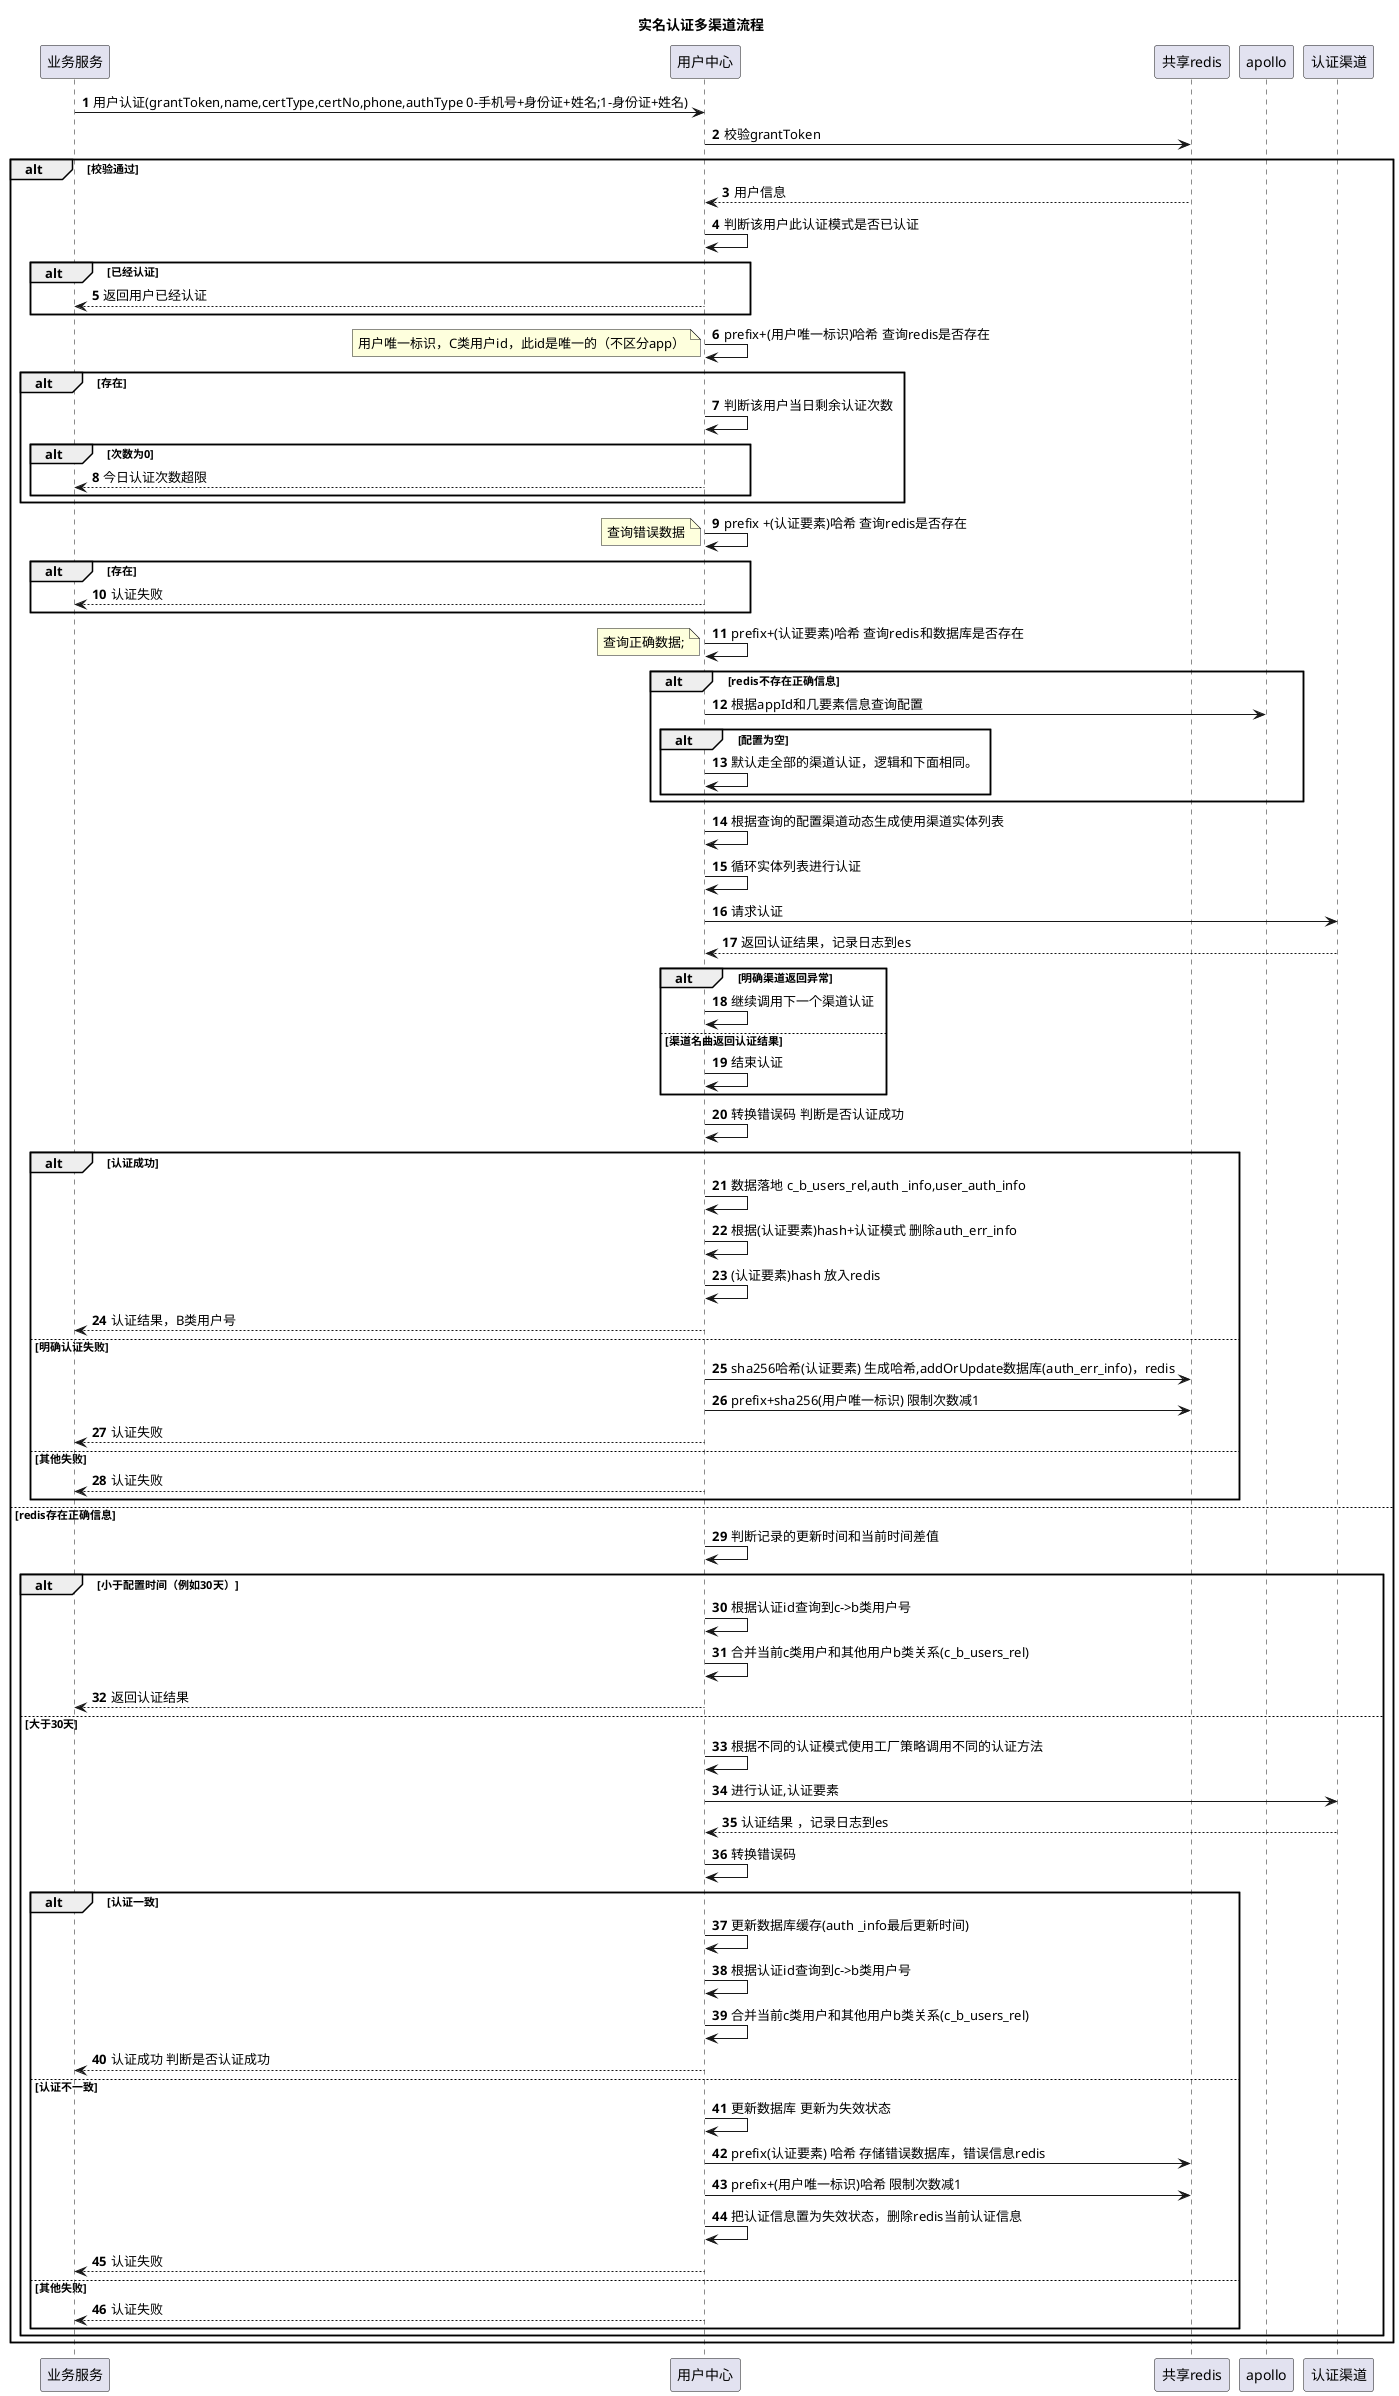 @startuml
title:实名认证多渠道流程
autonumber
业务服务->用户中心:用户认证(grantToken,name,certType,certNo,phone,authType 0-手机号+身份证+姓名;1-身份证+姓名)
用户中心->共享redis:校验grantToken
alt 校验通过
共享redis-->用户中心:用户信息
用户中心->用户中心:判断该用户此认证模式是否已认证
alt 已经认证
用户中心-->业务服务:返回用户已经认证
end
用户中心->用户中心:prefix+(用户唯一标识)哈希 查询redis是否存在
note left:用户唯一标识，C类用户id，此id是唯一的（不区分app）
alt 存在
用户中心->用户中心: 判断该用户当日剩余认证次数
alt 次数为0
用户中心-->业务服务:今日认证次数超限
end
end
用户中心->用户中心:prefix +(认证要素)哈希 查询redis是否存在
note left:查询错误数据
alt 存在
用户中心-->业务服务: 认证失败
end
用户中心->用户中心:prefix+(认证要素)哈希 查询redis和数据库是否存在
note left:查询正确数据;
alt redis不存在正确信息
用户中心->apollo:根据appId和几要素信息查询配置
alt 配置为空
用户中心->用户中心:默认走全部的渠道认证，逻辑和下面相同。
end
end
用户中心->用户中心:根据查询的配置渠道动态生成使用渠道实体列表
用户中心->用户中心:循环实体列表进行认证
用户中心->认证渠道:请求认证
认证渠道-->用户中心:返回认证结果，记录日志到es
alt 明确渠道返回异常
用户中心->用户中心:继续调用下一个渠道认证
else 渠道名曲返回认证结果
用户中心->用户中心:结束认证
end
用户中心->用户中心:转换错误码 判断是否认证成功
alt 认证成功
用户中心->用户中心:数据落地 c_b_users_rel,auth _info,user_auth_info
用户中心->用户中心: 根据(认证要素)hash+认证模式 删除auth_err_info
用户中心->用户中心:(认证要素)hash 放入redis
用户中心-->业务服务: 认证结果，B类用户号
else  明确认证失败
用户中心->共享redis:sha256哈希(认证要素) 生成哈希,addOrUpdate数据库(auth_err_info)，redis
用户中心->共享redis:prefix+sha256(用户唯一标识) 限制次数减1
用户中心-->业务服务:认证失败
else 其他失败
用户中心-->业务服务:认证失败
end
else redis存在正确信息
用户中心->用户中心:判断记录的更新时间和当前时间差值
alt 小于配置时间（例如30天）
用户中心->用户中心:根据认证id查询到c->b类用户号
用户中心->用户中心:合并当前c类用户和其他用户b类关系(c_b_users_rel)
用户中心-->业务服务:返回认证结果
else 大于30天
用户中心->用户中心:根据不同的认证模式使用工厂策略调用不同的认证方法
用户中心->认证渠道:进行认证,认证要素
认证渠道-->用户中心:认证结果 ，记录日志到es
用户中心->用户中心:转换错误码
alt 认证一致
用户中心->用户中心:更新数据库缓存(auth _info最后更新时间)
用户中心->用户中心:根据认证id查询到c->b类用户号
用户中心->用户中心:合并当前c类用户和其他用户b类关系(c_b_users_rel)
用户中心-->业务服务:认证成功 判断是否认证成功
else 认证不一致
用户中心->用户中心:更新数据库 更新为失效状态
用户中心->共享redis:prefix(认证要素) 哈希 存储错误数据库，错误信息redis
用户中心->共享redis:prefix+(用户唯一标识)哈希 限制次数减1
用户中心->用户中心:把认证信息置为失效状态，删除redis当前认证信息
用户中心-->业务服务:认证失败
else 其他失败
用户中心-->业务服务:认证失败
end
end
end
@enduml